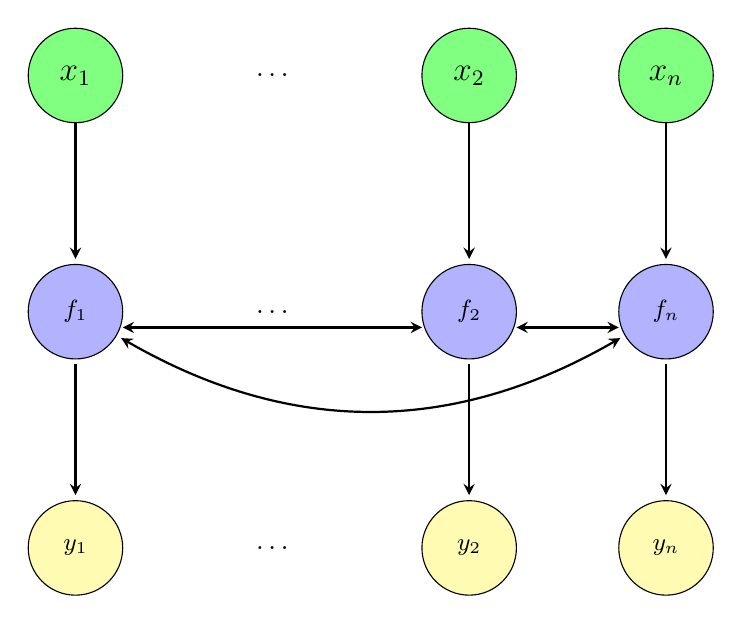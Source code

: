 \tikzstyle{x_i} = [circle, draw, fill=green!50, minimum size=1.2cm, text width=0.8cm, align=center, font=\large]
\tikzstyle{f_i} = [circle, draw, fill=blue!30, minimum size=1.2cm, inner sep=2pt, outer sep=2pt, font=\small, align=center]
\tikzstyle{y_i} = [circle, draw, fill=yellow!30, minimum size=1.2cm, inner sep=2pt, outer sep=2pt, font=\small, align=center]
\tikzstyle{edge_label} = [font=\small, label={[label distance = -4pt]90:$\text$}]
\tikzstyle{edge} = [->, thick, >=stealth]
\tikzstyle{biedge} = [<->, thick, >=stealth]
\def\step{-3}
\def\layerpos{0}

%data points
\foreach \name/\x in {x_1/-2.5, x_2/2.5, x_n/5} 
  	\node[x_i] (\name) at (\x, \layerpos) {$\name$};

\node (other^1_1) at (0, \layerpos) {$\ldots$};

%latent process values
\pgfmathsetmacro{\layerpos}{\layerpos + \step}

\foreach \name/\x in {f_1/-2.5, f_2/2.5, f_n/5} 
  	\node[f_i] (\name) at (\x, \layerpos) {$\name$};

\node (other^2) at (0, \layerpos) {$\ldots$};
\foreach \from/\to in {x_1/f_1, x_2/f_2, x_n/f_n}
	\draw[edge] (\from) -- (\to);

\draw[biedge] (f_1)++(0.6,-0.2) -- ++(3.8,0); %(f_2);
\draw[biedge] (f_2)++(0.6,-0.2) -- +(1.3,0);% ++ (f_n);
\draw [biedge] (f_1) to [out=-30,in=-150] (f_n);

%observables
\pgfmathsetmacro{\layerpos}{\layerpos + \step}

\foreach \name/\x in {y_1/-2.5, y_2/2.5, y_n/5} 
  	\node[y_i] (\name) at (\x, \layerpos) {$\name$};

\node (other^3) at (0, \layerpos) {$\ldots$};
\foreach \from/\to in {f_1/y_1, f_2/y_2, f_n/y_n}
	\draw[edge] (\from) -- (\to);